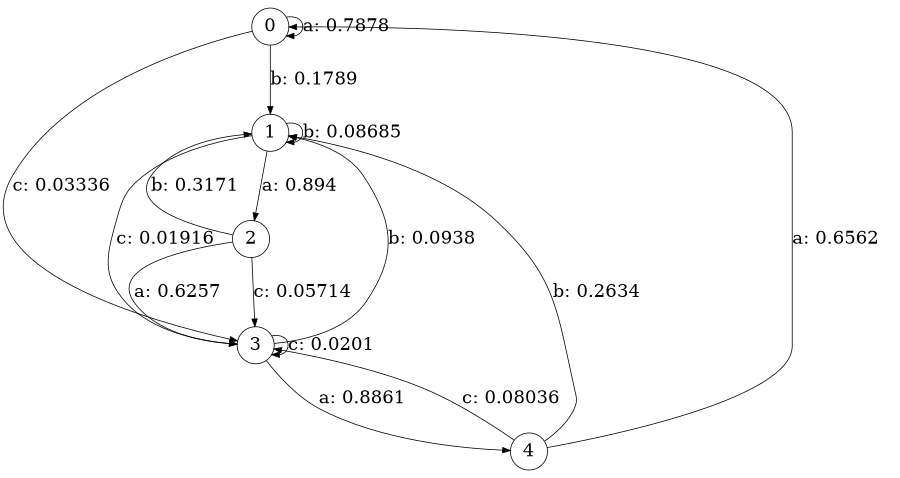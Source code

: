 digraph "d2-400nw-t0-cen-SML" {
size = "6,8.5";
ratio = "fill";
node [shape = circle];
node [fontsize = 24];
edge [fontsize = 24];
0 -> 0 [label = "a: 0.7878   "];
0 -> 1 [label = "b: 0.1789   "];
0 -> 3 [label = "c: 0.03336  "];
1 -> 2 [label = "a: 0.894    "];
1 -> 1 [label = "b: 0.08685  "];
1 -> 3 [label = "c: 0.01916  "];
2 -> 3 [label = "a: 0.6257   "];
2 -> 1 [label = "b: 0.3171   "];
2 -> 3 [label = "c: 0.05714  "];
3 -> 4 [label = "a: 0.8861   "];
3 -> 1 [label = "b: 0.0938   "];
3 -> 3 [label = "c: 0.0201   "];
4 -> 0 [label = "a: 0.6562   "];
4 -> 1 [label = "b: 0.2634   "];
4 -> 3 [label = "c: 0.08036  "];
}